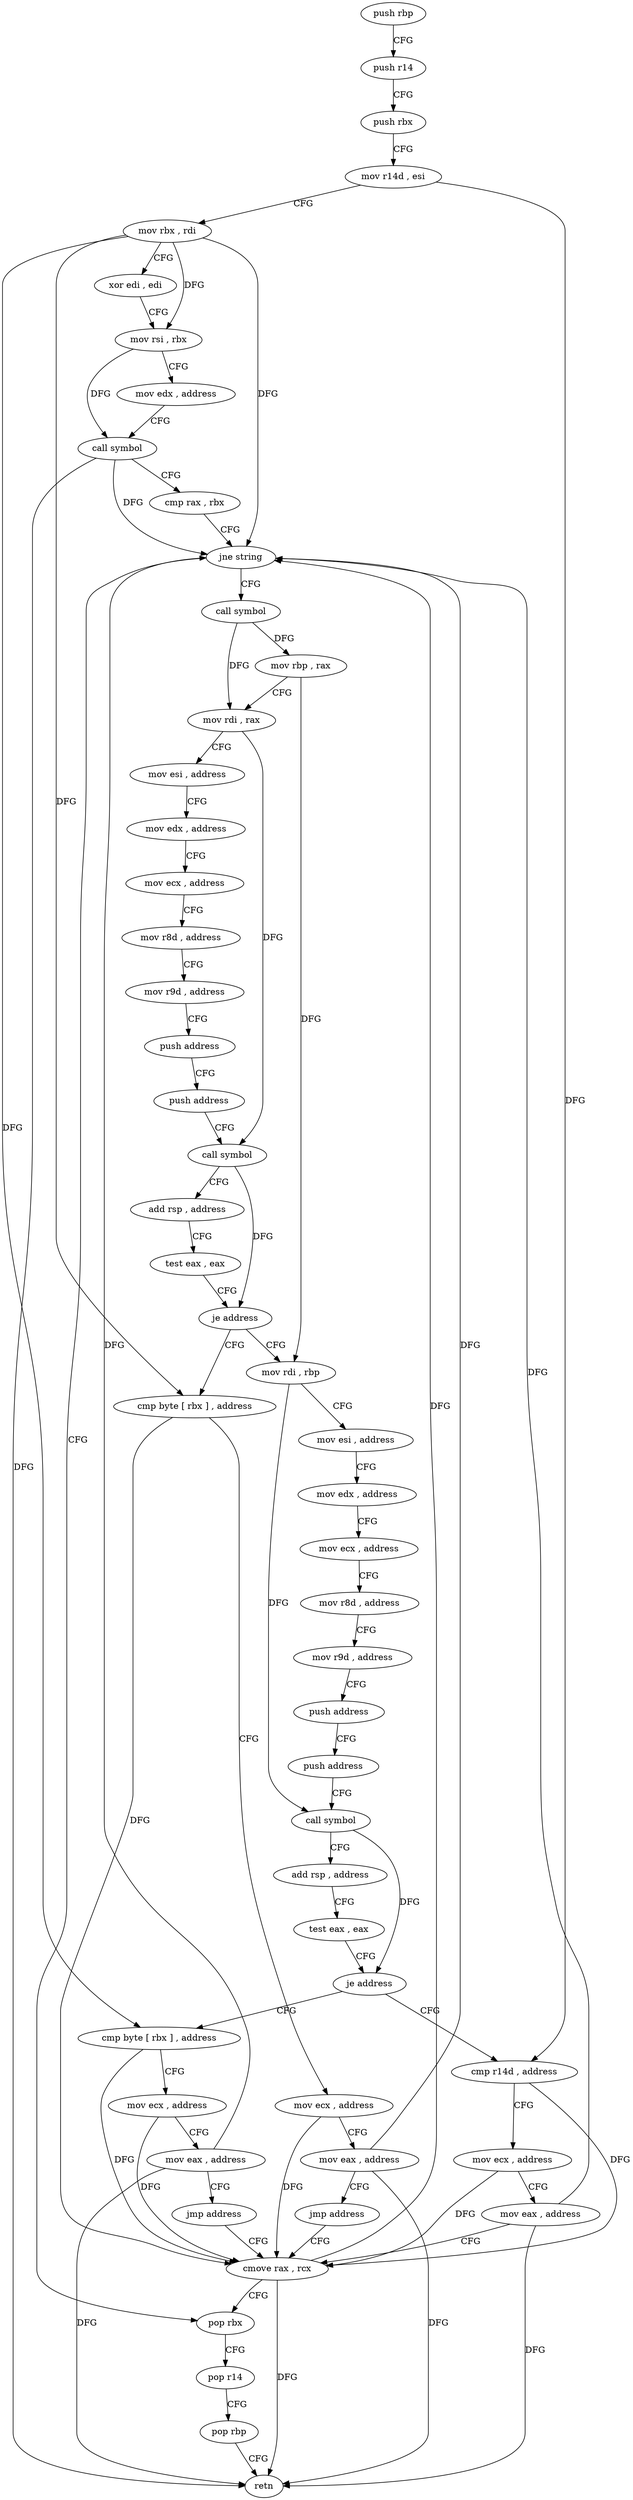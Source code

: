 digraph "func" {
"4211632" [label = "push rbp" ]
"4211633" [label = "push r14" ]
"4211635" [label = "push rbx" ]
"4211636" [label = "mov r14d , esi" ]
"4211639" [label = "mov rbx , rdi" ]
"4211642" [label = "xor edi , edi" ]
"4211644" [label = "mov rsi , rbx" ]
"4211647" [label = "mov edx , address" ]
"4211652" [label = "call symbol" ]
"4211657" [label = "cmp rax , rbx" ]
"4211660" [label = "jne string" ]
"4211816" [label = "pop rbx" ]
"4211666" [label = "call symbol" ]
"4211817" [label = "pop r14" ]
"4211819" [label = "pop rbp" ]
"4211820" [label = "retn" ]
"4211671" [label = "mov rbp , rax" ]
"4211674" [label = "mov rdi , rax" ]
"4211677" [label = "mov esi , address" ]
"4211682" [label = "mov edx , address" ]
"4211687" [label = "mov ecx , address" ]
"4211692" [label = "mov r8d , address" ]
"4211698" [label = "mov r9d , address" ]
"4211704" [label = "push address" ]
"4211706" [label = "push address" ]
"4211708" [label = "call symbol" ]
"4211713" [label = "add rsp , address" ]
"4211717" [label = "test eax , eax" ]
"4211719" [label = "je address" ]
"4211736" [label = "mov rdi , rbp" ]
"4211721" [label = "cmp byte [ rbx ] , address" ]
"4211739" [label = "mov esi , address" ]
"4211744" [label = "mov edx , address" ]
"4211749" [label = "mov ecx , address" ]
"4211754" [label = "mov r8d , address" ]
"4211760" [label = "mov r9d , address" ]
"4211766" [label = "push address" ]
"4211768" [label = "push address" ]
"4211770" [label = "call symbol" ]
"4211775" [label = "add rsp , address" ]
"4211779" [label = "test eax , eax" ]
"4211781" [label = "je address" ]
"4211798" [label = "cmp r14d , address" ]
"4211783" [label = "cmp byte [ rbx ] , address" ]
"4211724" [label = "mov ecx , address" ]
"4211729" [label = "mov eax , address" ]
"4211734" [label = "jmp address" ]
"4211812" [label = "cmove rax , rcx" ]
"4211802" [label = "mov ecx , address" ]
"4211807" [label = "mov eax , address" ]
"4211786" [label = "mov ecx , address" ]
"4211791" [label = "mov eax , address" ]
"4211796" [label = "jmp address" ]
"4211632" -> "4211633" [ label = "CFG" ]
"4211633" -> "4211635" [ label = "CFG" ]
"4211635" -> "4211636" [ label = "CFG" ]
"4211636" -> "4211639" [ label = "CFG" ]
"4211636" -> "4211798" [ label = "DFG" ]
"4211639" -> "4211642" [ label = "CFG" ]
"4211639" -> "4211644" [ label = "DFG" ]
"4211639" -> "4211660" [ label = "DFG" ]
"4211639" -> "4211721" [ label = "DFG" ]
"4211639" -> "4211783" [ label = "DFG" ]
"4211642" -> "4211644" [ label = "CFG" ]
"4211644" -> "4211647" [ label = "CFG" ]
"4211644" -> "4211652" [ label = "DFG" ]
"4211647" -> "4211652" [ label = "CFG" ]
"4211652" -> "4211657" [ label = "CFG" ]
"4211652" -> "4211660" [ label = "DFG" ]
"4211652" -> "4211820" [ label = "DFG" ]
"4211657" -> "4211660" [ label = "CFG" ]
"4211660" -> "4211816" [ label = "CFG" ]
"4211660" -> "4211666" [ label = "CFG" ]
"4211816" -> "4211817" [ label = "CFG" ]
"4211666" -> "4211671" [ label = "DFG" ]
"4211666" -> "4211674" [ label = "DFG" ]
"4211817" -> "4211819" [ label = "CFG" ]
"4211819" -> "4211820" [ label = "CFG" ]
"4211671" -> "4211674" [ label = "CFG" ]
"4211671" -> "4211736" [ label = "DFG" ]
"4211674" -> "4211677" [ label = "CFG" ]
"4211674" -> "4211708" [ label = "DFG" ]
"4211677" -> "4211682" [ label = "CFG" ]
"4211682" -> "4211687" [ label = "CFG" ]
"4211687" -> "4211692" [ label = "CFG" ]
"4211692" -> "4211698" [ label = "CFG" ]
"4211698" -> "4211704" [ label = "CFG" ]
"4211704" -> "4211706" [ label = "CFG" ]
"4211706" -> "4211708" [ label = "CFG" ]
"4211708" -> "4211713" [ label = "CFG" ]
"4211708" -> "4211719" [ label = "DFG" ]
"4211713" -> "4211717" [ label = "CFG" ]
"4211717" -> "4211719" [ label = "CFG" ]
"4211719" -> "4211736" [ label = "CFG" ]
"4211719" -> "4211721" [ label = "CFG" ]
"4211736" -> "4211739" [ label = "CFG" ]
"4211736" -> "4211770" [ label = "DFG" ]
"4211721" -> "4211724" [ label = "CFG" ]
"4211721" -> "4211812" [ label = "DFG" ]
"4211739" -> "4211744" [ label = "CFG" ]
"4211744" -> "4211749" [ label = "CFG" ]
"4211749" -> "4211754" [ label = "CFG" ]
"4211754" -> "4211760" [ label = "CFG" ]
"4211760" -> "4211766" [ label = "CFG" ]
"4211766" -> "4211768" [ label = "CFG" ]
"4211768" -> "4211770" [ label = "CFG" ]
"4211770" -> "4211775" [ label = "CFG" ]
"4211770" -> "4211781" [ label = "DFG" ]
"4211775" -> "4211779" [ label = "CFG" ]
"4211779" -> "4211781" [ label = "CFG" ]
"4211781" -> "4211798" [ label = "CFG" ]
"4211781" -> "4211783" [ label = "CFG" ]
"4211798" -> "4211802" [ label = "CFG" ]
"4211798" -> "4211812" [ label = "DFG" ]
"4211783" -> "4211786" [ label = "CFG" ]
"4211783" -> "4211812" [ label = "DFG" ]
"4211724" -> "4211729" [ label = "CFG" ]
"4211724" -> "4211812" [ label = "DFG" ]
"4211729" -> "4211734" [ label = "CFG" ]
"4211729" -> "4211660" [ label = "DFG" ]
"4211729" -> "4211820" [ label = "DFG" ]
"4211734" -> "4211812" [ label = "CFG" ]
"4211812" -> "4211816" [ label = "CFG" ]
"4211812" -> "4211660" [ label = "DFG" ]
"4211812" -> "4211820" [ label = "DFG" ]
"4211802" -> "4211807" [ label = "CFG" ]
"4211802" -> "4211812" [ label = "DFG" ]
"4211807" -> "4211812" [ label = "CFG" ]
"4211807" -> "4211660" [ label = "DFG" ]
"4211807" -> "4211820" [ label = "DFG" ]
"4211786" -> "4211791" [ label = "CFG" ]
"4211786" -> "4211812" [ label = "DFG" ]
"4211791" -> "4211796" [ label = "CFG" ]
"4211791" -> "4211660" [ label = "DFG" ]
"4211791" -> "4211820" [ label = "DFG" ]
"4211796" -> "4211812" [ label = "CFG" ]
}
